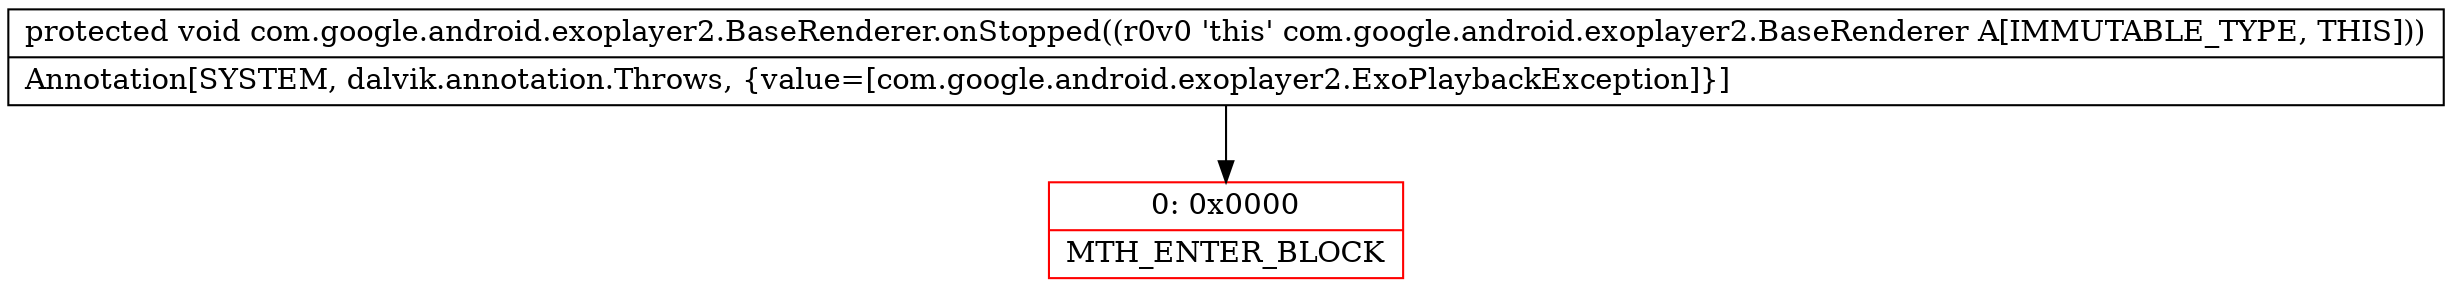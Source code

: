 digraph "CFG forcom.google.android.exoplayer2.BaseRenderer.onStopped()V" {
subgraph cluster_Region_635652975 {
label = "R(0)";
node [shape=record,color=blue];
}
Node_0 [shape=record,color=red,label="{0\:\ 0x0000|MTH_ENTER_BLOCK\l}"];
MethodNode[shape=record,label="{protected void com.google.android.exoplayer2.BaseRenderer.onStopped((r0v0 'this' com.google.android.exoplayer2.BaseRenderer A[IMMUTABLE_TYPE, THIS]))  | Annotation[SYSTEM, dalvik.annotation.Throws, \{value=[com.google.android.exoplayer2.ExoPlaybackException]\}]\l}"];
MethodNode -> Node_0;
}


